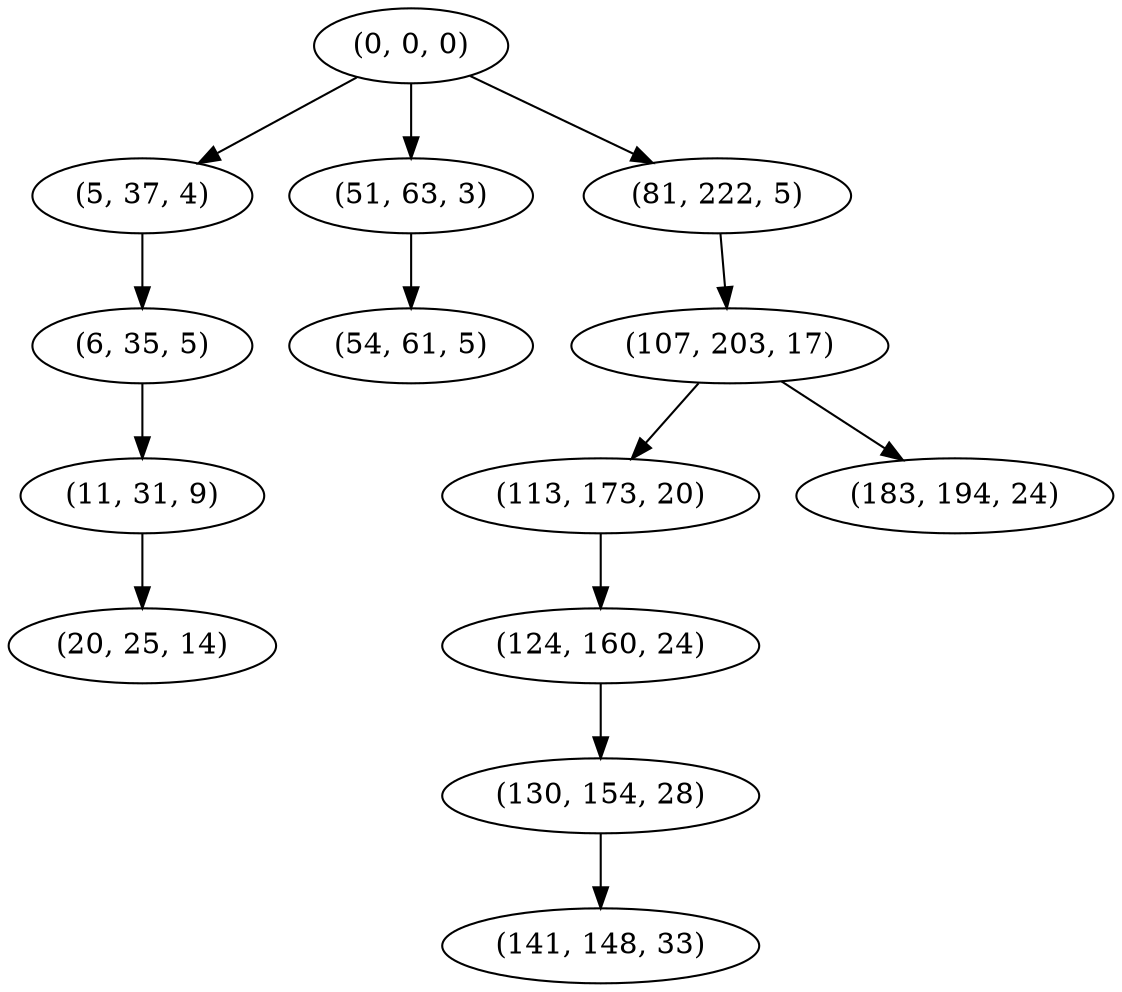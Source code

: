 digraph tree {
    "(0, 0, 0)";
    "(5, 37, 4)";
    "(6, 35, 5)";
    "(11, 31, 9)";
    "(20, 25, 14)";
    "(51, 63, 3)";
    "(54, 61, 5)";
    "(81, 222, 5)";
    "(107, 203, 17)";
    "(113, 173, 20)";
    "(124, 160, 24)";
    "(130, 154, 28)";
    "(141, 148, 33)";
    "(183, 194, 24)";
    "(0, 0, 0)" -> "(5, 37, 4)";
    "(0, 0, 0)" -> "(51, 63, 3)";
    "(0, 0, 0)" -> "(81, 222, 5)";
    "(5, 37, 4)" -> "(6, 35, 5)";
    "(6, 35, 5)" -> "(11, 31, 9)";
    "(11, 31, 9)" -> "(20, 25, 14)";
    "(51, 63, 3)" -> "(54, 61, 5)";
    "(81, 222, 5)" -> "(107, 203, 17)";
    "(107, 203, 17)" -> "(113, 173, 20)";
    "(107, 203, 17)" -> "(183, 194, 24)";
    "(113, 173, 20)" -> "(124, 160, 24)";
    "(124, 160, 24)" -> "(130, 154, 28)";
    "(130, 154, 28)" -> "(141, 148, 33)";
}

